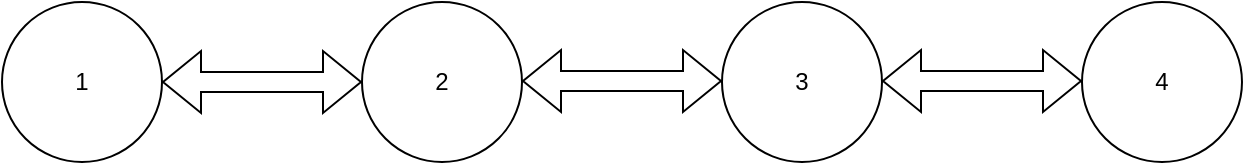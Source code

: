 <mxfile version="24.7.15" pages="7">
  <diagram name="4RH1" id="Ki3XPXARax7uz5hkhS4w">
    <mxGraphModel dx="1434" dy="738" grid="0" gridSize="10" guides="1" tooltips="1" connect="1" arrows="1" fold="1" page="1" pageScale="1" pageWidth="827" pageHeight="1169" math="0" shadow="0">
      <root>
        <mxCell id="0" />
        <mxCell id="1" parent="0" />
        <mxCell id="Rvcsp4j3F0b7KzMGFiSA-1" value="&lt;font&gt;1&lt;/font&gt;" style="ellipse;whiteSpace=wrap;html=1;fontColor=default;" parent="1" vertex="1">
          <mxGeometry x="104" y="260" width="80" height="80" as="geometry" />
        </mxCell>
        <mxCell id="Rvcsp4j3F0b7KzMGFiSA-6" value="&lt;font&gt;4&lt;/font&gt;" style="ellipse;whiteSpace=wrap;html=1;fontColor=default;" parent="1" vertex="1">
          <mxGeometry x="644" y="260" width="80" height="80" as="geometry" />
        </mxCell>
        <mxCell id="Rvcsp4j3F0b7KzMGFiSA-7" value="&lt;font&gt;3&lt;/font&gt;" style="ellipse;whiteSpace=wrap;html=1;fontColor=default;" parent="1" vertex="1">
          <mxGeometry x="464" y="260" width="80" height="80" as="geometry" />
        </mxCell>
        <mxCell id="Rvcsp4j3F0b7KzMGFiSA-8" value="&lt;font&gt;2&lt;/font&gt;" style="ellipse;whiteSpace=wrap;html=1;fontColor=default;" parent="1" vertex="1">
          <mxGeometry x="284" y="260" width="80" height="80" as="geometry" />
        </mxCell>
        <mxCell id="Rvcsp4j3F0b7KzMGFiSA-9" value="" style="shape=flexArrow;endArrow=classic;startArrow=classic;html=1;rounded=0;exitX=1;exitY=0.5;exitDx=0;exitDy=0;entryX=0;entryY=0.5;entryDx=0;entryDy=0;fontColor=default;" parent="1" source="Rvcsp4j3F0b7KzMGFiSA-1" target="Rvcsp4j3F0b7KzMGFiSA-8" edge="1">
          <mxGeometry width="100" height="100" relative="1" as="geometry">
            <mxPoint x="344" y="440" as="sourcePoint" />
            <mxPoint x="444" y="340" as="targetPoint" />
          </mxGeometry>
        </mxCell>
        <mxCell id="Rvcsp4j3F0b7KzMGFiSA-11" value="" style="shape=flexArrow;endArrow=classic;startArrow=classic;html=1;rounded=0;exitX=1;exitY=0.5;exitDx=0;exitDy=0;entryX=0;entryY=0.5;entryDx=0;entryDy=0;fontColor=default;" parent="1" edge="1">
          <mxGeometry width="100" height="100" relative="1" as="geometry">
            <mxPoint x="364" y="299.5" as="sourcePoint" />
            <mxPoint x="464" y="299.5" as="targetPoint" />
          </mxGeometry>
        </mxCell>
        <mxCell id="Rvcsp4j3F0b7KzMGFiSA-12" value="" style="shape=flexArrow;endArrow=classic;startArrow=classic;html=1;rounded=0;exitX=1;exitY=0.5;exitDx=0;exitDy=0;entryX=0;entryY=0.5;entryDx=0;entryDy=0;fontColor=default;" parent="1" edge="1">
          <mxGeometry width="100" height="100" relative="1" as="geometry">
            <mxPoint x="544" y="299.5" as="sourcePoint" />
            <mxPoint x="644" y="299.5" as="targetPoint" />
          </mxGeometry>
        </mxCell>
      </root>
    </mxGraphModel>
  </diagram>
  <diagram id="YyItifHetzAJKrYjtbVI" name="4RH2">
    <mxGraphModel dx="1434" dy="738" grid="0" gridSize="10" guides="1" tooltips="1" connect="1" arrows="1" fold="1" page="1" pageScale="1" pageWidth="827" pageHeight="1169" math="0" shadow="0">
      <root>
        <mxCell id="0" />
        <mxCell id="1" parent="0" />
        <mxCell id="OQgJqJs622irqTc5LI_3-1" value="&lt;font&gt;1&lt;/font&gt;" style="ellipse;whiteSpace=wrap;html=1;labelBackgroundColor=none;fontColor=default;" parent="1" vertex="1">
          <mxGeometry x="104" y="260" width="80" height="80" as="geometry" />
        </mxCell>
        <mxCell id="OQgJqJs622irqTc5LI_3-2" value="&lt;font&gt;4&lt;/font&gt;" style="ellipse;whiteSpace=wrap;html=1;labelBackgroundColor=none;fontColor=default;" parent="1" vertex="1">
          <mxGeometry x="464" y="260" width="80" height="80" as="geometry" />
        </mxCell>
        <mxCell id="OQgJqJs622irqTc5LI_3-3" value="&lt;font&gt;3&lt;/font&gt;" style="ellipse;whiteSpace=wrap;html=1;labelBackgroundColor=none;fontColor=default;" parent="1" vertex="1">
          <mxGeometry x="284" y="420" width="80" height="80" as="geometry" />
        </mxCell>
        <mxCell id="OQgJqJs622irqTc5LI_3-4" value="&lt;font&gt;2&lt;/font&gt;" style="ellipse;whiteSpace=wrap;html=1;labelBackgroundColor=none;fontColor=default;" parent="1" vertex="1">
          <mxGeometry x="284" y="260" width="80" height="80" as="geometry" />
        </mxCell>
        <mxCell id="OQgJqJs622irqTc5LI_3-5" value="" style="shape=flexArrow;endArrow=classic;startArrow=classic;html=1;rounded=0;exitX=1;exitY=0.5;exitDx=0;exitDy=0;entryX=0;entryY=0.5;entryDx=0;entryDy=0;labelBackgroundColor=none;fontColor=default;" parent="1" source="OQgJqJs622irqTc5LI_3-1" target="OQgJqJs622irqTc5LI_3-4" edge="1">
          <mxGeometry width="100" height="100" relative="1" as="geometry">
            <mxPoint x="344" y="440" as="sourcePoint" />
            <mxPoint x="444" y="340" as="targetPoint" />
          </mxGeometry>
        </mxCell>
        <mxCell id="OQgJqJs622irqTc5LI_3-7" value="" style="shape=flexArrow;endArrow=classic;startArrow=classic;html=1;rounded=0;exitX=1;exitY=0.5;exitDx=0;exitDy=0;entryX=0.5;entryY=1;entryDx=0;entryDy=0;labelBackgroundColor=none;fontColor=default;" parent="1" target="OQgJqJs622irqTc5LI_3-2" edge="1">
          <mxGeometry width="100" height="100" relative="1" as="geometry">
            <mxPoint x="364" y="459.5" as="sourcePoint" />
            <mxPoint x="464" y="459.5" as="targetPoint" />
          </mxGeometry>
        </mxCell>
        <mxCell id="OQgJqJs622irqTc5LI_3-8" value="" style="shape=flexArrow;endArrow=classic;startArrow=classic;html=1;rounded=0;exitX=0.5;exitY=1;exitDx=0;exitDy=0;entryX=0;entryY=0.5;entryDx=0;entryDy=0;labelBackgroundColor=none;fontColor=default;" parent="1" source="OQgJqJs622irqTc5LI_3-1" target="OQgJqJs622irqTc5LI_3-3" edge="1">
          <mxGeometry width="100" height="100" relative="1" as="geometry">
            <mxPoint x="194" y="310" as="sourcePoint" />
            <mxPoint x="294" y="310" as="targetPoint" />
          </mxGeometry>
        </mxCell>
        <mxCell id="OQgJqJs622irqTc5LI_3-13" value="" style="shape=flexArrow;endArrow=classic;startArrow=classic;html=1;rounded=0;exitX=1;exitY=0.5;exitDx=0;exitDy=0;entryX=0;entryY=0.5;entryDx=0;entryDy=0;labelBackgroundColor=none;fontColor=default;" parent="1" edge="1">
          <mxGeometry width="100" height="100" relative="1" as="geometry">
            <mxPoint x="364" y="299.5" as="sourcePoint" />
            <mxPoint x="464" y="299.5" as="targetPoint" />
          </mxGeometry>
        </mxCell>
        <mxCell id="OQgJqJs622irqTc5LI_3-15" value="" style="shape=flexArrow;endArrow=classic;startArrow=classic;html=1;rounded=0;exitX=0.5;exitY=1;exitDx=0;exitDy=0;entryX=0.5;entryY=0;entryDx=0;entryDy=0;labelBackgroundColor=none;fontColor=default;" parent="1" source="OQgJqJs622irqTc5LI_3-4" target="OQgJqJs622irqTc5LI_3-3" edge="1">
          <mxGeometry width="100" height="100" relative="1" as="geometry">
            <mxPoint x="194" y="310" as="sourcePoint" />
            <mxPoint x="294" y="310" as="targetPoint" />
          </mxGeometry>
        </mxCell>
      </root>
    </mxGraphModel>
  </diagram>
  <diagram id="1HLLzcdntRLD2iW7Sn_A" name="4RH3">
    <mxGraphModel dx="1434" dy="738" grid="0" gridSize="10" guides="1" tooltips="1" connect="1" arrows="1" fold="1" page="1" pageScale="1" pageWidth="827" pageHeight="1169" math="0" shadow="0">
      <root>
        <mxCell id="0" />
        <mxCell id="1" parent="0" />
        <mxCell id="J0hFAjieEZpOwveyhgRY-1" value="&lt;font&gt;1&lt;/font&gt;" style="ellipse;whiteSpace=wrap;html=1;labelBackgroundColor=none;fontColor=default;strokeColor=default;" parent="1" vertex="1">
          <mxGeometry x="210" y="230" width="80" height="80" as="geometry" />
        </mxCell>
        <mxCell id="J0hFAjieEZpOwveyhgRY-2" value="&lt;font&gt;4&lt;/font&gt;" style="ellipse;whiteSpace=wrap;html=1;labelBackgroundColor=none;fontColor=default;strokeColor=default;" parent="1" vertex="1">
          <mxGeometry x="570" y="230" width="80" height="80" as="geometry" />
        </mxCell>
        <mxCell id="J0hFAjieEZpOwveyhgRY-3" value="&lt;font&gt;3&lt;/font&gt;" style="ellipse;whiteSpace=wrap;html=1;labelBackgroundColor=none;fontColor=default;strokeColor=default;" parent="1" vertex="1">
          <mxGeometry x="390" y="390" width="80" height="80" as="geometry" />
        </mxCell>
        <mxCell id="J0hFAjieEZpOwveyhgRY-4" value="&lt;font&gt;2&lt;/font&gt;" style="ellipse;whiteSpace=wrap;html=1;labelBackgroundColor=none;fontColor=default;strokeColor=default;" parent="1" vertex="1">
          <mxGeometry x="390" y="230" width="80" height="80" as="geometry" />
        </mxCell>
        <mxCell id="J0hFAjieEZpOwveyhgRY-5" value="" style="shape=flexArrow;endArrow=classic;startArrow=classic;html=1;rounded=0;exitX=1;exitY=0.5;exitDx=0;exitDy=0;entryX=0;entryY=0.5;entryDx=0;entryDy=0;labelBackgroundColor=none;fontColor=default;strokeColor=default;" parent="1" source="J0hFAjieEZpOwveyhgRY-1" target="J0hFAjieEZpOwveyhgRY-4" edge="1">
          <mxGeometry width="100" height="100" relative="1" as="geometry">
            <mxPoint x="450" y="410" as="sourcePoint" />
            <mxPoint x="550" y="310" as="targetPoint" />
          </mxGeometry>
        </mxCell>
        <mxCell id="J0hFAjieEZpOwveyhgRY-6" value="" style="shape=flexArrow;endArrow=classic;startArrow=classic;html=1;rounded=0;exitX=1;exitY=0.5;exitDx=0;exitDy=0;entryX=0.5;entryY=1;entryDx=0;entryDy=0;labelBackgroundColor=none;fontColor=default;strokeColor=default;" parent="1" target="J0hFAjieEZpOwveyhgRY-2" edge="1">
          <mxGeometry width="100" height="100" relative="1" as="geometry">
            <mxPoint x="470" y="429.5" as="sourcePoint" />
            <mxPoint x="570" y="429.5" as="targetPoint" />
          </mxGeometry>
        </mxCell>
        <mxCell id="J0hFAjieEZpOwveyhgRY-7" value="" style="shape=flexArrow;endArrow=classic;startArrow=classic;html=1;rounded=0;exitX=0.5;exitY=1;exitDx=0;exitDy=0;entryX=0;entryY=0.5;entryDx=0;entryDy=0;labelBackgroundColor=none;fontColor=default;strokeColor=default;" parent="1" source="J0hFAjieEZpOwveyhgRY-1" target="J0hFAjieEZpOwveyhgRY-3" edge="1">
          <mxGeometry width="100" height="100" relative="1" as="geometry">
            <mxPoint x="300" y="280" as="sourcePoint" />
            <mxPoint x="400" y="280" as="targetPoint" />
          </mxGeometry>
        </mxCell>
        <mxCell id="J0hFAjieEZpOwveyhgRY-8" value="" style="shape=flexArrow;endArrow=classic;startArrow=classic;html=1;rounded=0;exitX=1;exitY=0.5;exitDx=0;exitDy=0;entryX=0;entryY=0.5;entryDx=0;entryDy=0;labelBackgroundColor=none;fontColor=default;strokeColor=default;" parent="1" edge="1">
          <mxGeometry width="100" height="100" relative="1" as="geometry">
            <mxPoint x="470" y="269.5" as="sourcePoint" />
            <mxPoint x="570" y="269.5" as="targetPoint" />
          </mxGeometry>
        </mxCell>
      </root>
    </mxGraphModel>
  </diagram>
  <diagram id="dC874okfRf6nwXcfGrlP" name="4RH4">
    <mxGraphModel dx="1434" dy="738" grid="1" gridSize="10" guides="1" tooltips="1" connect="1" arrows="1" fold="1" page="1" pageScale="1" pageWidth="827" pageHeight="1169" math="0" shadow="0">
      <root>
        <mxCell id="0" />
        <mxCell id="1" parent="0" />
        <mxCell id="4OpUTj5n9nQpxHIWX_rm-1" value="&lt;font&gt;1&lt;/font&gt;" style="ellipse;whiteSpace=wrap;html=1;labelBackgroundColor=none;fontColor=default;" parent="1" vertex="1">
          <mxGeometry x="194" y="230" width="80" height="80" as="geometry" />
        </mxCell>
        <mxCell id="4OpUTj5n9nQpxHIWX_rm-2" value="&lt;font&gt;4&lt;/font&gt;" style="ellipse;whiteSpace=wrap;html=1;labelBackgroundColor=none;fontColor=default;" parent="1" vertex="1">
          <mxGeometry x="554" y="230" width="80" height="80" as="geometry" />
        </mxCell>
        <mxCell id="4OpUTj5n9nQpxHIWX_rm-3" value="&lt;font&gt;3&lt;/font&gt;" style="ellipse;whiteSpace=wrap;html=1;labelBackgroundColor=none;fontColor=default;" parent="1" vertex="1">
          <mxGeometry x="374" y="390" width="80" height="80" as="geometry" />
        </mxCell>
        <mxCell id="4OpUTj5n9nQpxHIWX_rm-4" value="&lt;font&gt;2&lt;/font&gt;" style="ellipse;whiteSpace=wrap;html=1;labelBackgroundColor=none;fontColor=default;" parent="1" vertex="1">
          <mxGeometry x="374" y="230" width="80" height="80" as="geometry" />
        </mxCell>
        <mxCell id="4OpUTj5n9nQpxHIWX_rm-5" value="" style="shape=flexArrow;endArrow=classic;startArrow=classic;html=1;rounded=0;exitX=1;exitY=0.5;exitDx=0;exitDy=0;entryX=0;entryY=0.5;entryDx=0;entryDy=0;labelBackgroundColor=none;fontColor=default;" parent="1" source="4OpUTj5n9nQpxHIWX_rm-1" target="4OpUTj5n9nQpxHIWX_rm-4" edge="1">
          <mxGeometry width="100" height="100" relative="1" as="geometry">
            <mxPoint x="434" y="410" as="sourcePoint" />
            <mxPoint x="534" y="310" as="targetPoint" />
          </mxGeometry>
        </mxCell>
        <mxCell id="4OpUTj5n9nQpxHIWX_rm-8" value="" style="shape=flexArrow;endArrow=classic;startArrow=classic;html=1;rounded=0;exitX=1;exitY=0.5;exitDx=0;exitDy=0;entryX=0;entryY=0.5;entryDx=0;entryDy=0;labelBackgroundColor=none;fontColor=default;" parent="1" edge="1">
          <mxGeometry width="100" height="100" relative="1" as="geometry">
            <mxPoint x="454" y="269.5" as="sourcePoint" />
            <mxPoint x="554" y="269.5" as="targetPoint" />
          </mxGeometry>
        </mxCell>
        <mxCell id="4OpUTj5n9nQpxHIWX_rm-9" value="" style="shape=flexArrow;endArrow=classic;startArrow=classic;html=1;rounded=0;exitX=0.5;exitY=1;exitDx=0;exitDy=0;entryX=0.5;entryY=0;entryDx=0;entryDy=0;labelBackgroundColor=none;fontColor=default;" parent="1" source="4OpUTj5n9nQpxHIWX_rm-4" target="4OpUTj5n9nQpxHIWX_rm-3" edge="1">
          <mxGeometry width="100" height="100" relative="1" as="geometry">
            <mxPoint x="284" y="280" as="sourcePoint" />
            <mxPoint x="384" y="280" as="targetPoint" />
          </mxGeometry>
        </mxCell>
      </root>
    </mxGraphModel>
  </diagram>
  <diagram id="KPr0OEymVRD_IiHny8Nv" name="3RH1">
    <mxGraphModel dx="1434" dy="738" grid="1" gridSize="10" guides="1" tooltips="1" connect="1" arrows="1" fold="1" page="1" pageScale="1" pageWidth="827" pageHeight="1169" math="0" shadow="0">
      <root>
        <mxCell id="0" />
        <mxCell id="1" parent="0" />
        <mxCell id="sybgR7DSp-J2AuyoVzbx-8" value="&lt;font&gt;1&lt;/font&gt;" style="ellipse;whiteSpace=wrap;html=1;" parent="1" vertex="1">
          <mxGeometry x="114" y="270" width="80" height="80" as="geometry" />
        </mxCell>
        <mxCell id="sybgR7DSp-J2AuyoVzbx-10" value="&lt;font&gt;3&lt;/font&gt;" style="ellipse;whiteSpace=wrap;html=1;" parent="1" vertex="1">
          <mxGeometry x="474" y="270" width="80" height="80" as="geometry" />
        </mxCell>
        <mxCell id="sybgR7DSp-J2AuyoVzbx-11" value="&lt;font&gt;2&lt;/font&gt;" style="ellipse;whiteSpace=wrap;html=1;" parent="1" vertex="1">
          <mxGeometry x="294" y="270" width="80" height="80" as="geometry" />
        </mxCell>
        <mxCell id="sybgR7DSp-J2AuyoVzbx-12" value="" style="shape=flexArrow;endArrow=classic;startArrow=classic;html=1;rounded=0;exitX=1;exitY=0.5;exitDx=0;exitDy=0;entryX=0;entryY=0.5;entryDx=0;entryDy=0;fontColor=default;" parent="1" source="sybgR7DSp-J2AuyoVzbx-8" target="sybgR7DSp-J2AuyoVzbx-11" edge="1">
          <mxGeometry width="100" height="100" relative="1" as="geometry">
            <mxPoint x="354" y="450" as="sourcePoint" />
            <mxPoint x="454" y="350" as="targetPoint" />
          </mxGeometry>
        </mxCell>
        <mxCell id="sybgR7DSp-J2AuyoVzbx-13" value="" style="shape=flexArrow;endArrow=classic;startArrow=classic;html=1;rounded=0;exitX=1;exitY=0.5;exitDx=0;exitDy=0;entryX=0;entryY=0.5;entryDx=0;entryDy=0;fontColor=default;" parent="1" edge="1">
          <mxGeometry width="100" height="100" relative="1" as="geometry">
            <mxPoint x="374" y="309.5" as="sourcePoint" />
            <mxPoint x="474" y="309.5" as="targetPoint" />
          </mxGeometry>
        </mxCell>
      </root>
    </mxGraphModel>
  </diagram>
  <diagram id="U5DnmvWLSF1tssr0uBYC" name="3RH2">
    <mxGraphModel dx="1434" dy="738" grid="1" gridSize="10" guides="1" tooltips="1" connect="1" arrows="1" fold="1" page="1" pageScale="1" pageWidth="827" pageHeight="1169" math="0" shadow="0">
      <root>
        <mxCell id="0" />
        <mxCell id="1" parent="0" />
        <mxCell id="PAZyVVKiPhx-MiYRjXGB-1" value="&lt;font&gt;1&lt;/font&gt;" style="ellipse;whiteSpace=wrap;html=1;fontColor=default;" parent="1" vertex="1">
          <mxGeometry x="104" y="260" width="80" height="80" as="geometry" />
        </mxCell>
        <mxCell id="PAZyVVKiPhx-MiYRjXGB-2" value="&lt;font&gt;3&lt;/font&gt;" style="ellipse;whiteSpace=wrap;html=1;fontColor=default;" parent="1" vertex="1">
          <mxGeometry x="200" y="420" width="80" height="80" as="geometry" />
        </mxCell>
        <mxCell id="PAZyVVKiPhx-MiYRjXGB-3" value="&lt;font&gt;2&lt;/font&gt;" style="ellipse;whiteSpace=wrap;html=1;fontColor=default;" parent="1" vertex="1">
          <mxGeometry x="284" y="260" width="80" height="80" as="geometry" />
        </mxCell>
        <mxCell id="PAZyVVKiPhx-MiYRjXGB-4" value="" style="shape=flexArrow;endArrow=classic;startArrow=classic;html=1;rounded=0;exitX=1;exitY=0.5;exitDx=0;exitDy=0;entryX=0;entryY=0.5;entryDx=0;entryDy=0;fontColor=default;" parent="1" source="PAZyVVKiPhx-MiYRjXGB-1" target="PAZyVVKiPhx-MiYRjXGB-3" edge="1">
          <mxGeometry width="100" height="100" relative="1" as="geometry">
            <mxPoint x="344" y="440" as="sourcePoint" />
            <mxPoint x="444" y="340" as="targetPoint" />
          </mxGeometry>
        </mxCell>
        <mxCell id="PAZyVVKiPhx-MiYRjXGB-5" value="" style="shape=flexArrow;endArrow=classic;startArrow=classic;html=1;rounded=0;exitX=0.5;exitY=1;exitDx=0;exitDy=0;entryX=0;entryY=0;entryDx=0;entryDy=0;fontColor=default;" parent="1" source="PAZyVVKiPhx-MiYRjXGB-1" target="PAZyVVKiPhx-MiYRjXGB-2" edge="1">
          <mxGeometry width="100" height="100" relative="1" as="geometry">
            <mxPoint x="194" y="310" as="sourcePoint" />
            <mxPoint x="294" y="310" as="targetPoint" />
          </mxGeometry>
        </mxCell>
        <mxCell id="PAZyVVKiPhx-MiYRjXGB-6" value="" style="shape=flexArrow;endArrow=classic;startArrow=classic;html=1;rounded=0;exitX=0.5;exitY=1;exitDx=0;exitDy=0;entryX=1;entryY=0;entryDx=0;entryDy=0;fontColor=default;" parent="1" source="PAZyVVKiPhx-MiYRjXGB-3" target="PAZyVVKiPhx-MiYRjXGB-2" edge="1">
          <mxGeometry width="100" height="100" relative="1" as="geometry">
            <mxPoint x="194" y="310" as="sourcePoint" />
            <mxPoint x="300" y="450" as="targetPoint" />
          </mxGeometry>
        </mxCell>
      </root>
    </mxGraphModel>
  </diagram>
  <diagram id="XXvnsBAE_ppkASOu0McL" name="2RH">
    <mxGraphModel dx="1434" dy="738" grid="1" gridSize="10" guides="1" tooltips="1" connect="1" arrows="1" fold="1" page="1" pageScale="1" pageWidth="827" pageHeight="1169" math="0" shadow="0">
      <root>
        <mxCell id="0" />
        <mxCell id="1" parent="0" />
        <mxCell id="SKCpPbLyCJ8umBGpt1h1-1" value="&lt;font&gt;1&lt;/font&gt;" style="ellipse;whiteSpace=wrap;html=1;fontColor=default;" parent="1" vertex="1">
          <mxGeometry x="260" y="250" width="80" height="80" as="geometry" />
        </mxCell>
        <mxCell id="SKCpPbLyCJ8umBGpt1h1-2" value="&lt;font&gt;2&lt;/font&gt;" style="ellipse;whiteSpace=wrap;html=1;fontColor=default;" parent="1" vertex="1">
          <mxGeometry x="440" y="250" width="80" height="80" as="geometry" />
        </mxCell>
        <mxCell id="SKCpPbLyCJ8umBGpt1h1-3" value="" style="shape=flexArrow;endArrow=classic;startArrow=classic;html=1;rounded=0;exitX=1;exitY=0.5;exitDx=0;exitDy=0;entryX=0;entryY=0.5;entryDx=0;entryDy=0;fontColor=default;" parent="1" source="SKCpPbLyCJ8umBGpt1h1-1" target="SKCpPbLyCJ8umBGpt1h1-2" edge="1">
          <mxGeometry width="100" height="100" relative="1" as="geometry">
            <mxPoint x="500" y="430" as="sourcePoint" />
            <mxPoint x="600" y="330" as="targetPoint" />
          </mxGeometry>
        </mxCell>
      </root>
    </mxGraphModel>
  </diagram>
</mxfile>
